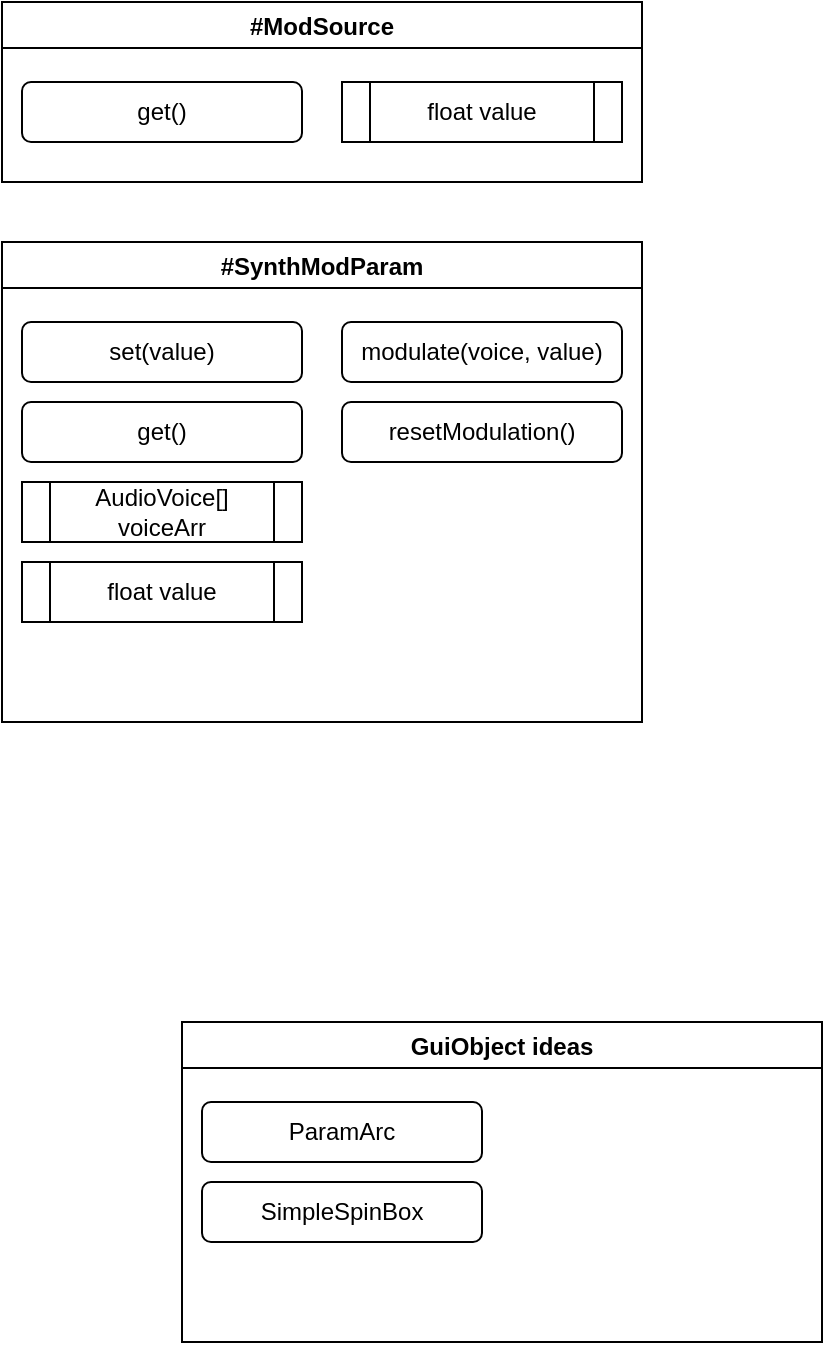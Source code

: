 <mxfile>
    <diagram id="xDpyEDEwwMcE_A9npE7N" name="Page-1">
        <mxGraphModel dx="688" dy="864" grid="1" gridSize="10" guides="1" tooltips="1" connect="1" arrows="1" fold="1" page="1" pageScale="1" pageWidth="1200" pageHeight="1600" math="0" shadow="0">
            <root>
                <mxCell id="0"/>
                <mxCell id="1" parent="0"/>
                <mxCell id="11" value="#SynthModParam" style="swimlane;" parent="1" vertex="1">
                    <mxGeometry x="30" y="170" width="320" height="240" as="geometry"/>
                </mxCell>
                <mxCell id="12" value="set(value)" style="rounded=1;whiteSpace=wrap;html=1;" parent="11" vertex="1">
                    <mxGeometry x="10" y="40" width="140" height="30" as="geometry"/>
                </mxCell>
                <mxCell id="13" value="get()" style="rounded=1;whiteSpace=wrap;html=1;" parent="11" vertex="1">
                    <mxGeometry x="10" y="80" width="140" height="30" as="geometry"/>
                </mxCell>
                <mxCell id="22" value="float value" style="shape=process;whiteSpace=wrap;html=1;backgroundOutline=1;" parent="11" vertex="1">
                    <mxGeometry x="10" y="160" width="140" height="30" as="geometry"/>
                </mxCell>
                <mxCell id="23" value="modulate(voice, value)" style="rounded=1;whiteSpace=wrap;html=1;" parent="11" vertex="1">
                    <mxGeometry x="170" y="40" width="140" height="30" as="geometry"/>
                </mxCell>
                <mxCell id="24" value="AudioVoice[] voiceArr" style="shape=process;whiteSpace=wrap;html=1;backgroundOutline=1;" parent="11" vertex="1">
                    <mxGeometry x="10" y="120" width="140" height="30" as="geometry"/>
                </mxCell>
                <mxCell id="31" value="resetModulation()" style="rounded=1;whiteSpace=wrap;html=1;" parent="11" vertex="1">
                    <mxGeometry x="170" y="80" width="140" height="30" as="geometry"/>
                </mxCell>
                <mxCell id="25" value="#ModSource" style="swimlane;startSize=23;" parent="1" vertex="1">
                    <mxGeometry x="30" y="50" width="320" height="90" as="geometry"/>
                </mxCell>
                <mxCell id="27" value="get()" style="rounded=1;whiteSpace=wrap;html=1;" parent="25" vertex="1">
                    <mxGeometry x="10" y="40" width="140" height="30" as="geometry"/>
                </mxCell>
                <mxCell id="28" value="float value" style="shape=process;whiteSpace=wrap;html=1;backgroundOutline=1;" parent="25" vertex="1">
                    <mxGeometry x="170" y="40" width="140" height="30" as="geometry"/>
                </mxCell>
                <mxCell id="32" value="GuiObject ideas" style="swimlane;startSize=23;" parent="1" vertex="1">
                    <mxGeometry x="120" y="560" width="320" height="160" as="geometry"/>
                </mxCell>
                <mxCell id="33" value="ParamArc" style="rounded=1;whiteSpace=wrap;html=1;" parent="32" vertex="1">
                    <mxGeometry x="10" y="40" width="140" height="30" as="geometry"/>
                </mxCell>
                <mxCell id="36" value="SimpleSpinBox" style="rounded=1;whiteSpace=wrap;html=1;" parent="32" vertex="1">
                    <mxGeometry x="10" y="80" width="140" height="30" as="geometry"/>
                </mxCell>
            </root>
        </mxGraphModel>
    </diagram>
</mxfile>